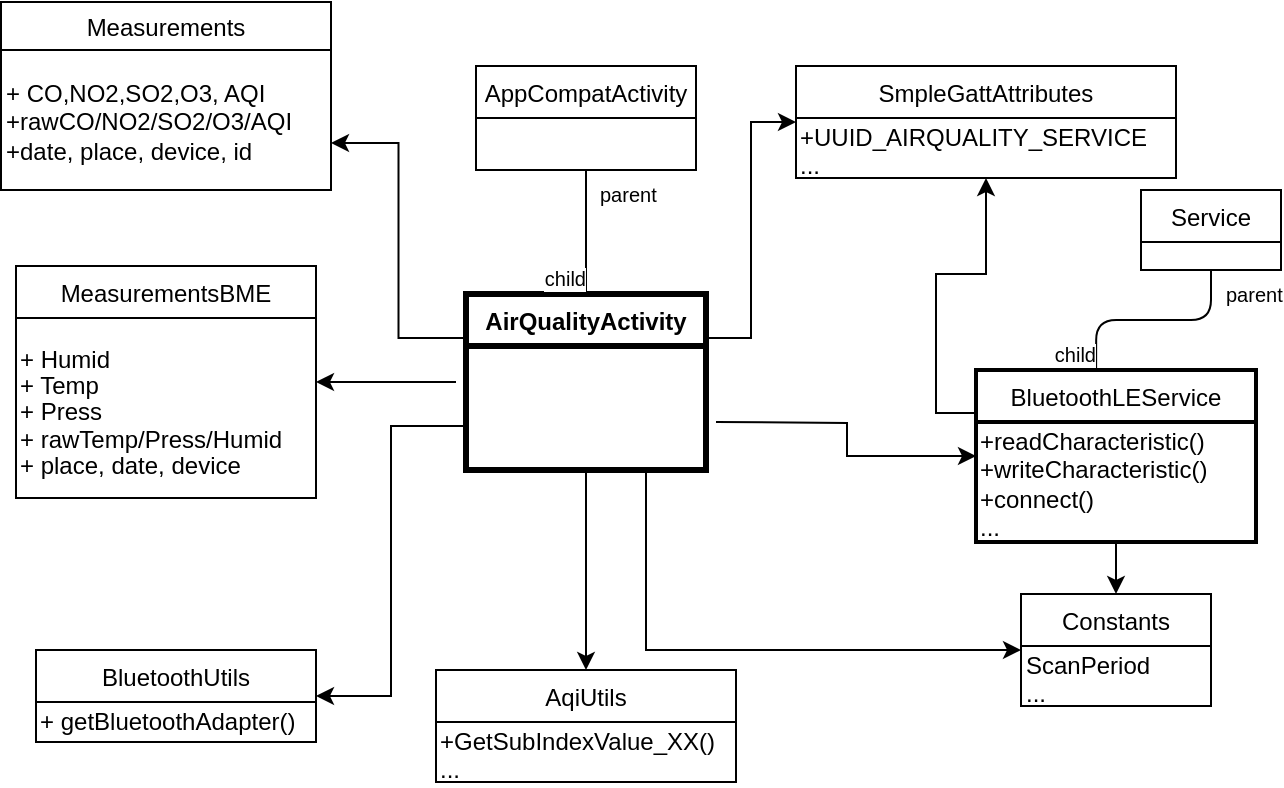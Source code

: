 <mxfile version="12.1.3" pages="1"><diagram id="0RSy4O7f0OT90llo3Tb-" name="Page-1"><mxGraphModel dx="768" dy="496" grid="1" gridSize="10" guides="1" tooltips="1" connect="1" arrows="1" fold="1" page="1" pageScale="1" pageWidth="827" pageHeight="1169" math="0" shadow="0"><root><mxCell id="0"/><mxCell id="1" parent="0"/><mxCell id="od-w-oV1TmJ7AC2AljjX-1" value="AirQualityActivity" style="swimlane;fontStyle=1;childLayout=stackLayout;horizontal=1;startSize=26;fillColor=none;horizontalStack=0;resizeParent=1;resizeParentMax=0;resizeLast=0;collapsible=1;marginBottom=0;strokeWidth=3;" vertex="1" parent="1"><mxGeometry x="285" y="202" width="120" height="88" as="geometry"/></mxCell><mxCell id="od-w-oV1TmJ7AC2AljjX-31" style="edgeStyle=orthogonalEdgeStyle;rounded=0;orthogonalLoop=1;jettySize=auto;html=1;startArrow=classic;startFill=1;endArrow=none;endFill=0;" edge="1" parent="1" source="od-w-oV1TmJ7AC2AljjX-6"><mxGeometry relative="1" as="geometry"><mxPoint x="410" y="266" as="targetPoint"/></mxGeometry></mxCell><mxCell id="od-w-oV1TmJ7AC2AljjX-6" value="BluetoothLEService" style="swimlane;fontStyle=0;childLayout=stackLayout;horizontal=1;startSize=26;fillColor=none;horizontalStack=0;resizeParent=1;resizeParentMax=0;resizeLast=0;collapsible=1;marginBottom=0;strokeWidth=2;" vertex="1" parent="1"><mxGeometry x="540" y="240" width="140" height="86" as="geometry"/></mxCell><mxCell id="od-w-oV1TmJ7AC2AljjX-64" value="+readCharacteristic()&lt;br&gt;+writeCharacteristic()&lt;br&gt;+connect()&lt;br&gt;..." style="text;html=1;resizable=0;points=[];autosize=1;align=left;verticalAlign=top;spacingTop=-4;" vertex="1" parent="od-w-oV1TmJ7AC2AljjX-6"><mxGeometry y="26" width="140" height="60" as="geometry"/></mxCell><mxCell id="od-w-oV1TmJ7AC2AljjX-11" value="Service" style="swimlane;fontStyle=0;childLayout=stackLayout;horizontal=1;startSize=26;fillColor=none;horizontalStack=0;resizeParent=1;resizeParentMax=0;resizeLast=0;collapsible=1;marginBottom=0;" vertex="1" parent="1"><mxGeometry x="622.5" y="150" width="70" height="40" as="geometry"/></mxCell><mxCell id="od-w-oV1TmJ7AC2AljjX-14" value="" style="endArrow=none;html=1;edgeStyle=orthogonalEdgeStyle;exitX=0.5;exitY=1;exitDx=0;exitDy=0;entryX=0.429;entryY=0;entryDx=0;entryDy=0;entryPerimeter=0;" edge="1" parent="1" source="od-w-oV1TmJ7AC2AljjX-11" target="od-w-oV1TmJ7AC2AljjX-6"><mxGeometry relative="1" as="geometry"><mxPoint x="555" y="189.5" as="sourcePoint"/><mxPoint x="600" y="190" as="targetPoint"/></mxGeometry></mxCell><mxCell id="od-w-oV1TmJ7AC2AljjX-15" value="parent" style="resizable=0;html=1;align=left;verticalAlign=bottom;labelBackgroundColor=#ffffff;fontSize=10;" connectable="0" vertex="1" parent="od-w-oV1TmJ7AC2AljjX-14"><mxGeometry x="-1" relative="1" as="geometry"><mxPoint x="5" y="20" as="offset"/></mxGeometry></mxCell><mxCell id="od-w-oV1TmJ7AC2AljjX-16" value="child" style="resizable=0;html=1;align=right;verticalAlign=bottom;labelBackgroundColor=#ffffff;fontSize=10;" connectable="0" vertex="1" parent="od-w-oV1TmJ7AC2AljjX-14"><mxGeometry x="1" relative="1" as="geometry"/></mxCell><mxCell id="od-w-oV1TmJ7AC2AljjX-20" value="AppCompatActivity" style="swimlane;fontStyle=0;childLayout=stackLayout;horizontal=1;startSize=26;fillColor=none;horizontalStack=0;resizeParent=1;resizeParentMax=0;resizeLast=0;collapsible=1;marginBottom=0;" vertex="1" parent="1"><mxGeometry x="290" y="88" width="110" height="52" as="geometry"/></mxCell><mxCell id="od-w-oV1TmJ7AC2AljjX-21" value="" style="endArrow=none;html=1;edgeStyle=orthogonalEdgeStyle;entryX=0.5;entryY=0;entryDx=0;entryDy=0;exitX=0.5;exitY=1;exitDx=0;exitDy=0;" edge="1" parent="1" source="od-w-oV1TmJ7AC2AljjX-20" target="od-w-oV1TmJ7AC2AljjX-1"><mxGeometry relative="1" as="geometry"><mxPoint x="270" y="170" as="sourcePoint"/><mxPoint x="430" y="170" as="targetPoint"/></mxGeometry></mxCell><mxCell id="od-w-oV1TmJ7AC2AljjX-22" value="parent" style="resizable=0;html=1;align=left;verticalAlign=bottom;labelBackgroundColor=#ffffff;fontSize=10;" connectable="0" vertex="1" parent="od-w-oV1TmJ7AC2AljjX-21"><mxGeometry x="-1" relative="1" as="geometry"><mxPoint x="5" y="20" as="offset"/></mxGeometry></mxCell><mxCell id="od-w-oV1TmJ7AC2AljjX-23" value="child" style="resizable=0;html=1;align=right;verticalAlign=bottom;labelBackgroundColor=#ffffff;fontSize=10;" connectable="0" vertex="1" parent="od-w-oV1TmJ7AC2AljjX-21"><mxGeometry x="1" relative="1" as="geometry"/></mxCell><mxCell id="od-w-oV1TmJ7AC2AljjX-27" style="edgeStyle=orthogonalEdgeStyle;rounded=0;orthogonalLoop=1;jettySize=auto;html=1;exitX=1;exitY=0.75;exitDx=0;exitDy=0;entryX=0;entryY=0.25;entryDx=0;entryDy=0;endArrow=none;endFill=0;startArrow=classic;startFill=1;" edge="1" parent="1" source="od-w-oV1TmJ7AC2AljjX-24" target="od-w-oV1TmJ7AC2AljjX-1"><mxGeometry relative="1" as="geometry"/></mxCell><mxCell id="od-w-oV1TmJ7AC2AljjX-24" value="Measurements" style="swimlane;fontStyle=0;childLayout=stackLayout;horizontal=1;startSize=24;fillColor=none;horizontalStack=0;resizeParent=1;resizeParentMax=0;resizeLast=0;collapsible=1;marginBottom=0;container=0;" vertex="1" parent="1"><mxGeometry x="52.5" y="56" width="165" height="94" as="geometry"/></mxCell><mxCell id="od-w-oV1TmJ7AC2AljjX-54" value="&lt;p style=&quot;line-height: 120%&quot;&gt;+ CO,NO2,SO2,O3, AQI&lt;br&gt;+rawCO/NO2/SO2/O3/AQI&lt;br&gt;+date, place, device, id&lt;/p&gt;" style="text;html=1;resizable=0;points=[];autosize=1;align=left;verticalAlign=top;spacingTop=-4;" vertex="1" parent="od-w-oV1TmJ7AC2AljjX-24"><mxGeometry y="24" width="165" height="70" as="geometry"/></mxCell><mxCell id="od-w-oV1TmJ7AC2AljjX-39" style="edgeStyle=orthogonalEdgeStyle;rounded=0;orthogonalLoop=1;jettySize=auto;html=1;exitX=1;exitY=0.5;exitDx=0;exitDy=0;startArrow=classic;startFill=1;endArrow=none;endFill=0;" edge="1" parent="1" source="od-w-oV1TmJ7AC2AljjX-25"><mxGeometry relative="1" as="geometry"><mxPoint x="280" y="246" as="targetPoint"/></mxGeometry></mxCell><mxCell id="od-w-oV1TmJ7AC2AljjX-25" value="MeasurementsBME" style="swimlane;fontStyle=0;childLayout=stackLayout;horizontal=1;startSize=26;fillColor=none;horizontalStack=0;resizeParent=1;resizeParentMax=0;resizeLast=0;collapsible=1;marginBottom=0;recursiveResize=1;" vertex="1" parent="1"><mxGeometry x="60" y="188" width="150" height="116" as="geometry"/></mxCell><mxCell id="od-w-oV1TmJ7AC2AljjX-51" value="&lt;p style=&quot;line-height: 110%&quot;&gt;+ Humid&lt;br&gt;+ Temp&lt;br&gt;+ Press&lt;br&gt;+ rawTemp/Press/Humid&lt;br&gt;+ place, date, device&lt;br&gt;&lt;/p&gt;" style="text;html=1;resizable=0;points=[];autosize=1;align=left;verticalAlign=top;spacingTop=-4;" vertex="1" parent="od-w-oV1TmJ7AC2AljjX-25"><mxGeometry y="26" width="150" height="90" as="geometry"/></mxCell><mxCell id="od-w-oV1TmJ7AC2AljjX-33" style="edgeStyle=orthogonalEdgeStyle;rounded=0;orthogonalLoop=1;jettySize=auto;html=1;entryX=0.5;entryY=1;entryDx=0;entryDy=0;startArrow=classic;startFill=1;endArrow=none;endFill=0;" edge="1" parent="1" source="od-w-oV1TmJ7AC2AljjX-32" target="od-w-oV1TmJ7AC2AljjX-1"><mxGeometry relative="1" as="geometry"/></mxCell><mxCell id="od-w-oV1TmJ7AC2AljjX-32" value="AqiUtils" style="swimlane;fontStyle=0;childLayout=stackLayout;horizontal=1;startSize=26;fillColor=none;horizontalStack=0;resizeParent=1;resizeParentMax=0;resizeLast=0;collapsible=1;marginBottom=0;" vertex="1" parent="1"><mxGeometry x="270" y="390" width="150" height="56" as="geometry"/></mxCell><mxCell id="od-w-oV1TmJ7AC2AljjX-58" value="+GetSubIndexValue_XX()&lt;br&gt;..." style="text;html=1;resizable=0;points=[];autosize=1;align=left;verticalAlign=top;spacingTop=-4;" vertex="1" parent="od-w-oV1TmJ7AC2AljjX-32"><mxGeometry y="26" width="150" height="30" as="geometry"/></mxCell><mxCell id="od-w-oV1TmJ7AC2AljjX-37" style="edgeStyle=orthogonalEdgeStyle;rounded=0;orthogonalLoop=1;jettySize=auto;html=1;entryX=0;entryY=0.75;entryDx=0;entryDy=0;startArrow=classic;startFill=1;endArrow=none;endFill=0;" edge="1" parent="1" source="od-w-oV1TmJ7AC2AljjX-35" target="od-w-oV1TmJ7AC2AljjX-1"><mxGeometry relative="1" as="geometry"/></mxCell><mxCell id="od-w-oV1TmJ7AC2AljjX-35" value="BluetoothUtils" style="swimlane;fontStyle=0;childLayout=stackLayout;horizontal=1;startSize=26;fillColor=none;horizontalStack=0;resizeParent=1;resizeParentMax=0;resizeLast=0;collapsible=1;marginBottom=0;" vertex="1" parent="1"><mxGeometry x="70" y="380" width="140" height="46" as="geometry"/></mxCell><mxCell id="od-w-oV1TmJ7AC2AljjX-63" value="+ getBluetoothAdapter()" style="text;html=1;resizable=0;points=[];autosize=1;align=left;verticalAlign=top;spacingTop=-4;" vertex="1" parent="od-w-oV1TmJ7AC2AljjX-35"><mxGeometry y="26" width="140" height="20" as="geometry"/></mxCell><mxCell id="od-w-oV1TmJ7AC2AljjX-40" style="edgeStyle=orthogonalEdgeStyle;rounded=0;orthogonalLoop=1;jettySize=auto;html=1;entryX=0.75;entryY=1;entryDx=0;entryDy=0;startArrow=classic;startFill=1;endArrow=none;endFill=0;" edge="1" parent="1" source="od-w-oV1TmJ7AC2AljjX-38" target="od-w-oV1TmJ7AC2AljjX-1"><mxGeometry relative="1" as="geometry"/></mxCell><mxCell id="od-w-oV1TmJ7AC2AljjX-65" value="" style="edgeStyle=orthogonalEdgeStyle;rounded=0;orthogonalLoop=1;jettySize=auto;html=1;startArrow=classic;startFill=1;endArrow=none;endFill=0;" edge="1" parent="1" source="od-w-oV1TmJ7AC2AljjX-38" target="od-w-oV1TmJ7AC2AljjX-6"><mxGeometry relative="1" as="geometry"/></mxCell><mxCell id="od-w-oV1TmJ7AC2AljjX-38" value="Constants" style="swimlane;fontStyle=0;childLayout=stackLayout;horizontal=1;startSize=26;fillColor=none;horizontalStack=0;resizeParent=1;resizeParentMax=0;resizeLast=0;collapsible=1;marginBottom=0;" vertex="1" parent="1"><mxGeometry x="562.5" y="352" width="95" height="56" as="geometry"/></mxCell><mxCell id="od-w-oV1TmJ7AC2AljjX-59" value="ScanPeriod&lt;br&gt;..." style="text;html=1;resizable=0;points=[];autosize=1;align=left;verticalAlign=top;spacingTop=-4;" vertex="1" parent="od-w-oV1TmJ7AC2AljjX-38"><mxGeometry y="26" width="95" height="30" as="geometry"/></mxCell><mxCell id="od-w-oV1TmJ7AC2AljjX-42" style="edgeStyle=orthogonalEdgeStyle;rounded=0;orthogonalLoop=1;jettySize=auto;html=1;entryX=1;entryY=0.25;entryDx=0;entryDy=0;startArrow=classic;startFill=1;endArrow=none;endFill=0;" edge="1" parent="1" source="od-w-oV1TmJ7AC2AljjX-41" target="od-w-oV1TmJ7AC2AljjX-1"><mxGeometry relative="1" as="geometry"/></mxCell><mxCell id="od-w-oV1TmJ7AC2AljjX-43" style="edgeStyle=orthogonalEdgeStyle;rounded=0;orthogonalLoop=1;jettySize=auto;html=1;entryX=0;entryY=0.25;entryDx=0;entryDy=0;startArrow=classic;startFill=1;endArrow=none;endFill=0;" edge="1" parent="1" source="od-w-oV1TmJ7AC2AljjX-41" target="od-w-oV1TmJ7AC2AljjX-6"><mxGeometry relative="1" as="geometry"/></mxCell><mxCell id="od-w-oV1TmJ7AC2AljjX-41" value="SmpleGattAttributes" style="swimlane;fontStyle=0;childLayout=stackLayout;horizontal=1;startSize=26;fillColor=none;horizontalStack=0;resizeParent=1;resizeParentMax=0;resizeLast=0;collapsible=1;marginBottom=0;" vertex="1" parent="1"><mxGeometry x="450" y="88" width="190" height="56" as="geometry"/></mxCell><mxCell id="od-w-oV1TmJ7AC2AljjX-67" value="+UUID_AIRQUALITY_SERVICE&lt;br&gt;..." style="text;html=1;resizable=0;points=[];autosize=1;align=left;verticalAlign=top;spacingTop=-4;" vertex="1" parent="od-w-oV1TmJ7AC2AljjX-41"><mxGeometry y="26" width="190" height="30" as="geometry"/></mxCell></root></mxGraphModel></diagram></mxfile>